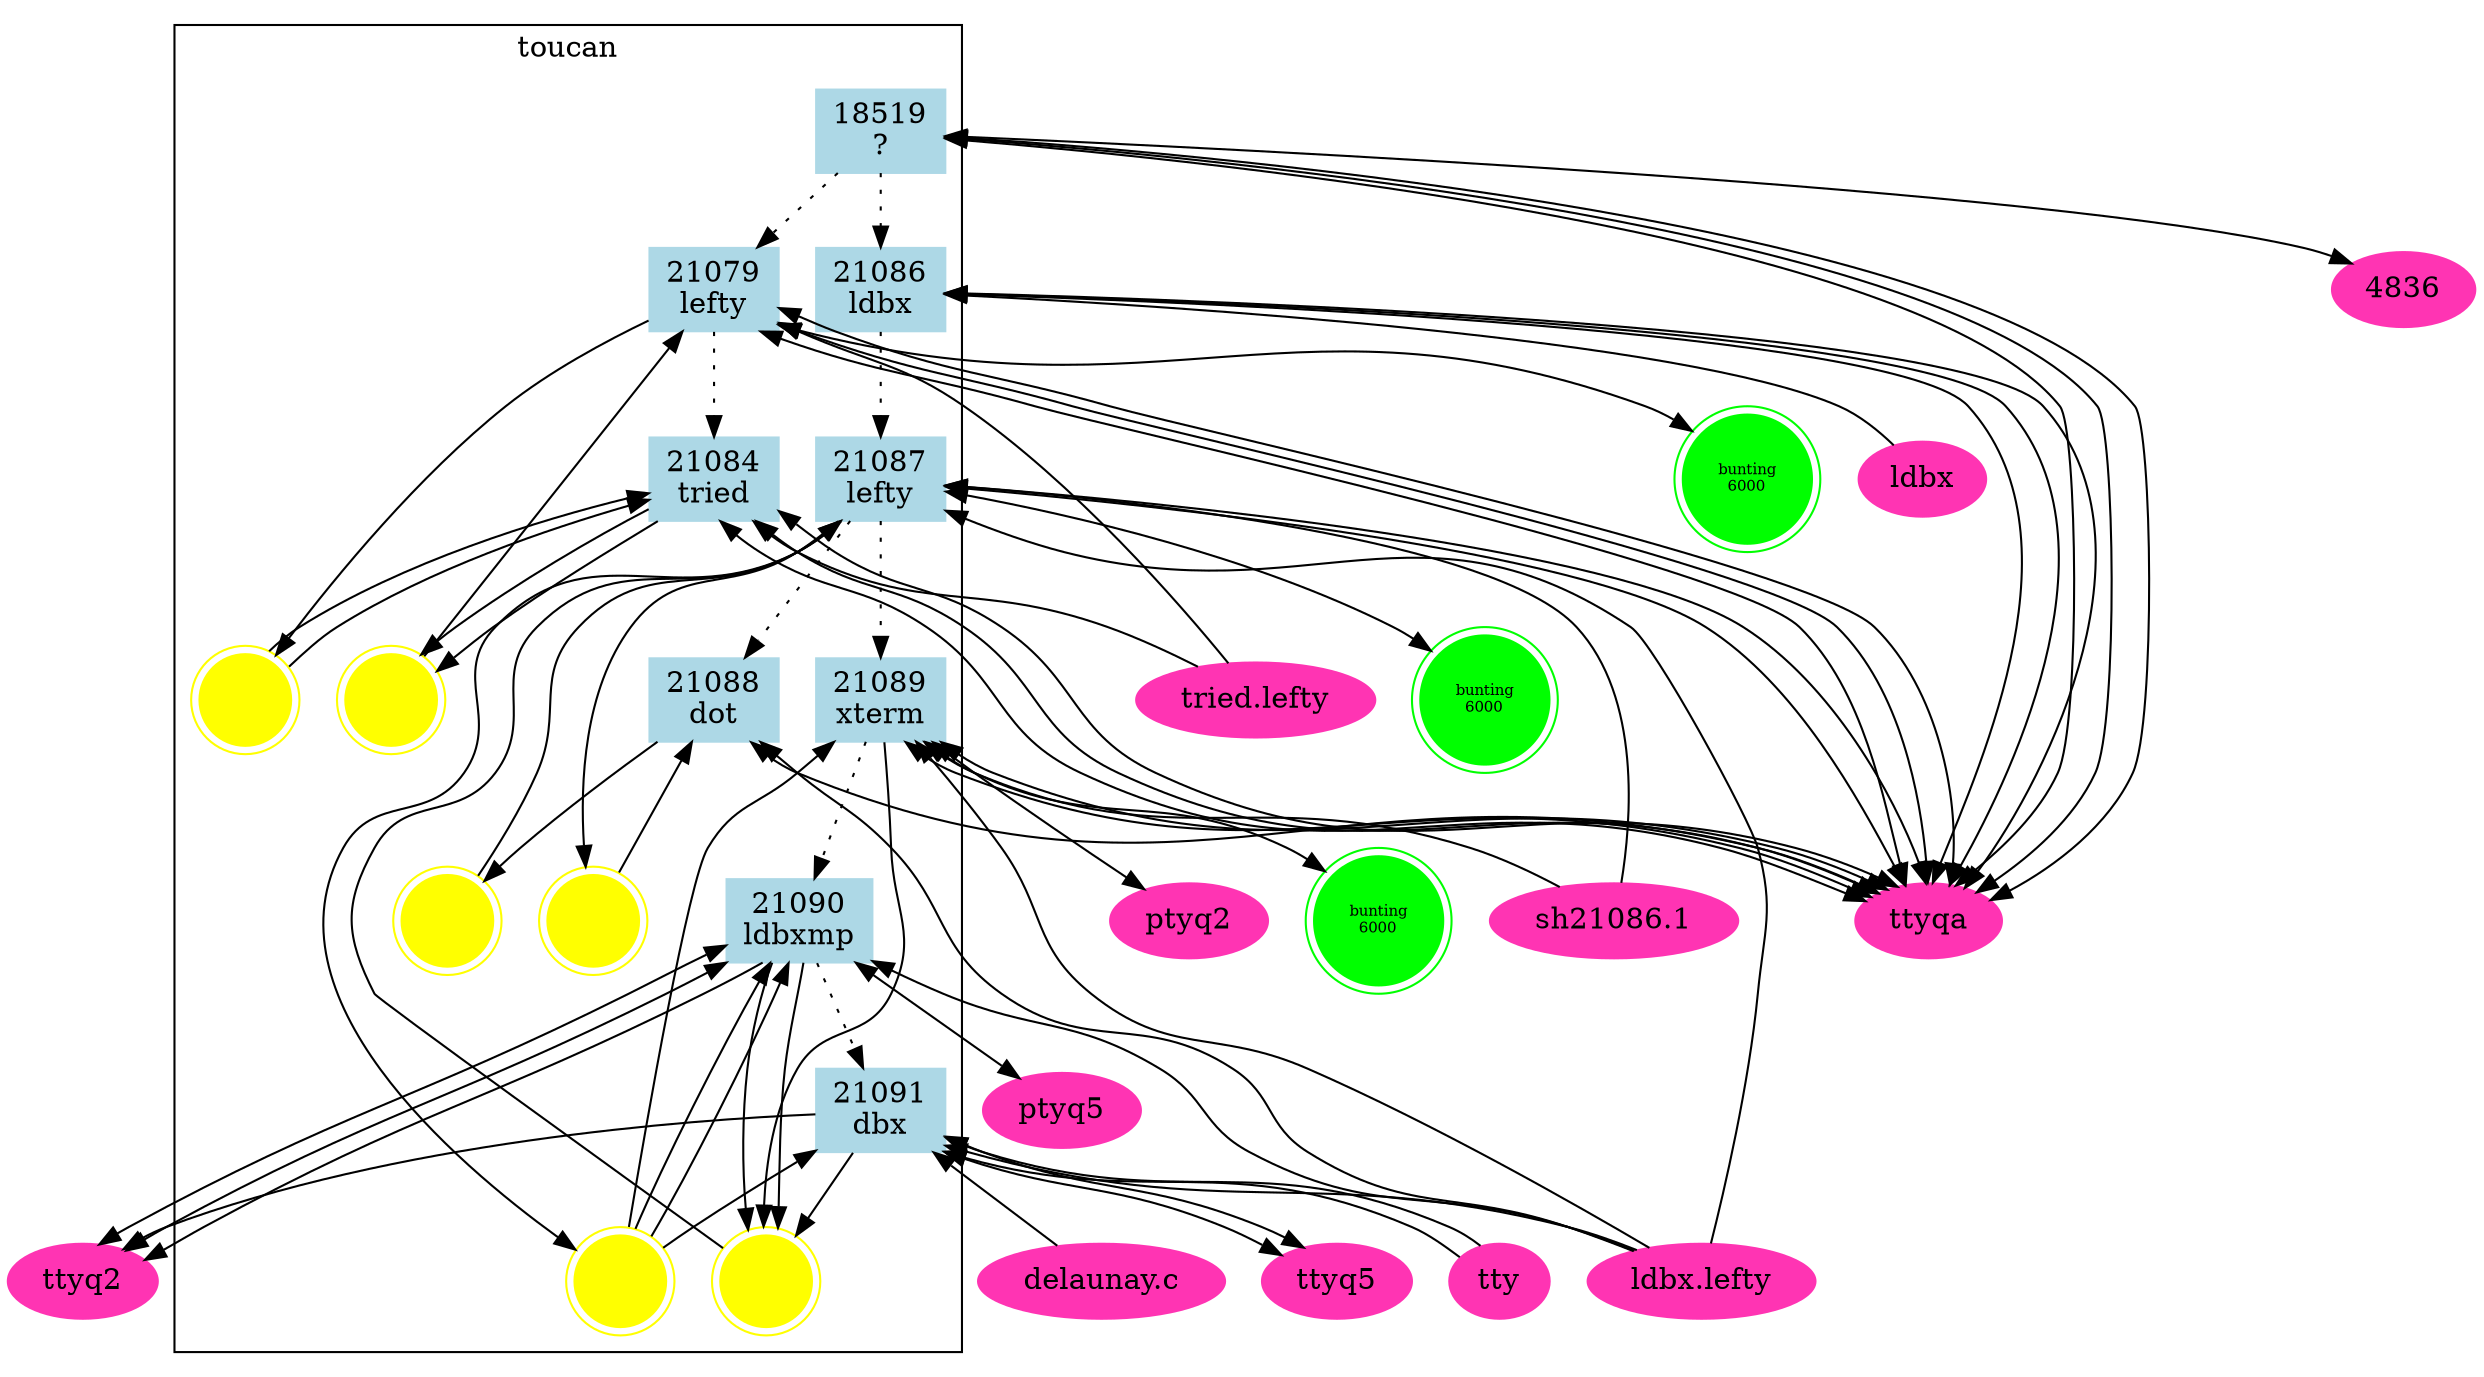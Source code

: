 digraph g {
	graph [fontsize=14, fontname="Times-Roman", fontcolor=black, color=black];
	node [label="\N", fontsize=14, fontname="Times-Roman", fontcolor=black, shape=box, color=black, width="0.5", style=filled];
	edge [fontsize=14, fontname="Times-Roman", fontcolor=black, color=black];
	graph [bb="0,0,1076,630"];
	subgraph cluster0 {
		graph [label=toucan,
			lp="235,610",
			bb="64,16,406,622"];
		n0 [label="18519\n?", color=lightblue, width="0.72", pos="372,570", height="0.56"];
		n448 [label="21079\nlefty", color=lightblue, width="0.72", pos="302,494", height="0.56"];
		n460 [label="", shape=doublecircle, color=yellow, width="0.61", pos="156,309", height="0.61"];
		n461 [label="", shape=doublecircle, color=yellow, width="0.61", pos="94,309", height="0.61"];
		n462 [label="21084\ntried", color=lightblue, width="0.72", pos="302,407", height="0.56"];
		n464 [label="21086\nldbx", color=lightblue, width="0.72", pos="372,494", height="0.56"];
		n468 [label="21087\nlefty", color=lightblue, width="0.72", pos="372,407", height="0.56"];
		n482 [label="", shape=doublecircle, color=yellow, width="0.61", pos="198,211", height="0.61"];
		n483 [label="", shape=doublecircle, color=yellow, width="0.61", pos="260,211", height="0.61"];
		n484 [label="21088\ndot", color=lightblue, width="0.72", pos="302,309", height="0.56"];
		n486 [label="", shape=doublecircle, color=yellow, width="0.61", pos="318,46", height="0.61"];
		n487 [label="", shape=doublecircle, color=yellow, width="0.61", pos="256,46", height="0.61"];
		n488 [label="21089\nxterm", color=lightblue, width="0.72", pos="372,309", height="0.56"];
		n503 [label="21090\nldbxmp", color=lightblue, width="0.81", pos="349,211", height="0.56"];
		n514 [label="21091\ndbx", color=lightblue, width="0.72", pos="372,124", height="0.56"];
		n0 -> n448 [style=dotted, pos="e,321,514 353,550 345,541 336,531 328,522"];
		n448 -> n460 [dir=back, pos="s,286,474 279,466 249,427 195,359 170,326"];
		n448 -> n461 [dir=forward, pos="e,104,329 276,491 242,476 236,463 207,438 161,395 144,385 110,337"];
		n448 -> n462 [style=dotted, pos="e,302,427 302,474 302,463 302,449 302,437"];
		n462 -> n460 [dir=forward, pos="e,168,328 276,396 251,383 214,362 183,340 181,338 178,336 176,334"];
		n462 -> n461 [dir=back, pos="s,276,402 266,400 227,390 164,370 116,340 111,337 107,333 103,329"];
		n462 -> n460 [dir=forward, pos="e,175,320 276,388 255,375 226,357 201,340 195,336 189,331 183,326"];
		n462 -> n461 [dir=back, pos="s,276,399 266,396 231,385 176,366 134,340 126,335 119,327 112,321"];
		n0 -> n464 [style=dotted, pos="e,372,514 372,550 372,542 372,533 372,524"];
		n464 -> n468 [style=dotted, pos="e,372,427 372,474 372,463 372,449 372,437"];
		n468 -> n482 [dir=back, pos="s,346,396 343,386 342,383 340,380 336,376 321,361 263,355 248,340 244,336 219,267 206,232"];
		n468 -> n483 [dir=forward, pos="e,255,233 346,388 344,384 342,380 337,376 311,353 287,369 267,340 248,311 249,270 253,243"];
		n468 -> n484 [style=dotted, pos="e,316,329 357,387 347,373 333,353 322,337"];
		n484 -> n483 [dir=back, pos="s,293,289 289,280 283,264 275,245 269,231"];
		n484 -> n482 [dir=forward, pos="e,214,227 280,289 265,276 246,258 229,242 226,240 224,237 221,235"];
		n468 -> n486 [dir=back, pos="s,346,400 343,390 342,385 342,381 336,376 326,367 230,349 220,340 200,319 217,302 202,278 191,258 176,262 167,242 157,216 156,20\
5 167,180 170,176 267,86 299,58"];
		n468 -> n487 [dir=forward, pos="e,241,63 346,400 340,390 346,383 336,376 333,373 201,342 198,340 180,319 200,303 187,278 178,258 164,261 156,242 147,216 148,206\
 156,180 164,155 208,102 234,71"];
		n468 -> n488 [style=dotted, pos="e,372,329 372,387 372,373 372,355 372,339"];
		n488 -> n486 [dir=forward, pos="e,322,68 378,289 381,276 385,258 387,242 391,214 400,204 387,180 375,155 352,167 337,144 334,138 328,104 324,78"];
		n488 -> n487 [dir=back, pos="s,350,289 343,281 330,267 317,251 311,242 297,216 302,206 291,180 285,163 280,160 274,144 264,113 266,104 259,72 259,70 259,69 2\
59,68"];
		n488 -> n503 [style=dotted, pos="e,354,231 367,289 364,275 359,257 356,241"];
		n503 -> n486 [dir=forward, pos="e,310,67 331,191 324,178 317,160 313,144 308,122 307,97 309,77"];
		n503 -> n487 [dir=back, pos="s,320,206 313,198 292,170 267,103 258,68"];
		n503 -> n514 [style=dotted, pos="e,367,144 354,191 357,180 361,166 364,154"];
		n514 -> n487 [dir=back, pos="s,346,107 337,101 322,91 304,79 287,68 283,65 279,62 274,59"];
		n514 -> n486 [dir=forward, pos="e,327,66 354,104 348,96 340,86 332,75"];
		n503 -> n486 [dir=forward, pos="e,324,68 347,191 342,178 335,160 331,144 327,122 325,97 324,78"];
		n503 -> n487 [dir=back, pos="s,326,191 321,182 301,148 281,93 267,65"];
	}
	n1 [label=4836, shape=ellipse, color=maroon1, width="0.75", pos="1049,494", height="0.50"];
	n2 [label=ttyqa, shape=ellipse, color=maroon1, width="0.75", pos="828,211", height="0.50"];
	n449 [label="tried.lefty", shape=ellipse, color=maroon1, width="1.11", pos="530,309", height="0.50"];
	n454 [label="bunting\n6000", fontsize=7, shape=doublecircle, color=green, width="0.86", pos="757,407", height="0.86"];
	n466 [label=ldbx, shape=ellipse, color=maroon1, width="0.69", pos="831,407", height="0.50"];
	n469 [label="sh21086.1", shape=ellipse, color=maroon1, width="1.17", pos="690,211", height="0.50"];
	n474 [label="bunting\n6000", fontsize=7, shape=doublecircle, color=green, width="0.86", pos="619,309", height="0.86"];
	n479 [label="ldbx.lefty", shape=ellipse, color=maroon1, width="1.08", pos="689,46", height="0.50"];
	n496 [label="bunting\n6000", fontsize=7, shape=doublecircle, color=green, width="0.86", pos="599,211", height="0.86"];
	n500 [label=ptyq2, shape=ellipse, color=maroon1, width="0.81", pos="521,211", height="0.50"];
	n505 [label=ttyq2, shape=ellipse, color=maroon1, width="0.78", pos="28,46", height="0.50"];
	n512 [label=ptyq5, shape=ellipse, color=maroon1, width="0.81", pos="445,124", height="0.50"];
	n513 [label=ttyq5, shape=ellipse, color=maroon1, width="0.78", pos="544,46", height="0.50"];
	n518 [label=tty, shape=ellipse, color=maroon1, width="0.58", pos="611,46", height="0.50"];
	n526 [label="delaunay.c", shape=ellipse, color=maroon1, width="1.17", pos="456,46", height="0.50"];
	n0 -> n1 [dir=both, pos="s,398,569 e,1028,506 408,569 526,563 894,545 1008,514 1012,513 1015,512 1019,510"];
	n0 -> n2 [dir=both, pos="s,398,567 e,841,227 408,566 515,553 826,514 887,438 931,382 917,342 888,278 880,260 864,244 849,233"];
	n0 -> n2 [dir=both, pos="s,398,568 e,849,222 408,567 518,555 842,516 905,438 949,382 935,342 906,278 896,257 875,239 858,227"];
	n0 -> n2 [dir=both, pos="s,398,568 e,853,218 408,567 521,558 859,518 923,438 967,382 953,342 924,278 913,253 886,233 862,222"];
	n448 -> n2 [dir=both, pos="s,323,474 e,816,227 332,469 351,461 385,454 399,450 480,425 702,398 763,340 792,312 803,266 813,237"];
	n448 -> n2 [dir=both, pos="s,328,491 e,826,229 336,484 338,481 338,477 342,474 356,463 401,455 417,450 498,425 720,398 781,340 809,313 820,268 825,239"];
	n448 -> n2 [dir=both, pos="s,328,493 e,838,228 338,493 344,492 348,491 350,490 357,485 354,479 360,474 374,463 419,455 435,450 516,425 738,398 799,340 827,\
313 838,267 839,238"];
	n448 -> n449 [dir=back, pos="s,328,480 337,475 338,475 338,474 339,474 370,457 380,458 407,438 453,404 496,353 517,326"];
	n448 -> n454 [dir=both, pos="s,328,477 e,733,427 338,474 499,426 558,494 712,438 716,436 720,434 724,432"];
	n462 -> n2 [dir=both, pos="s,304,387 e,801,212 311,380 313,378 314,377 316,376 319,373 320,373 323,372 352,356 362,357 389,340 426,316 424,295 463,278 589,\
220 640,276 769,229 778,225 780,221 792,216"];
	n462 -> n2 [dir=both, pos="s,321,387 e,803,218 329,380 331,379 332,377 334,376 337,373 338,373 341,372 370,356 380,357 407,340 444,316 442,295 481,278 607,\
220 658,276 787,229 791,227 793,226 795,224"];
	n462 -> n2 [dir=both, pos="s,328,396 e,811,225 336,389 341,385 347,380 352,376 355,373 356,373 359,372 388,356 398,357 425,340 462,316 460,295 499,278 622,\
221 673,273 801,229"];
	n462 -> n449 [dir=back, pos="s,321,387 329,381 332,379 335,377 337,376 394,346 417,364 476,340 487,335 498,329 507,324"];
	n464 -> n2 [dir=both, pos="s,372,474 e,830,229 382,471 459,452 813,474 847,438 897,383 854,286 834,238"];
	n464 -> n2 [dir=both, pos="s,390,474 e,839,228 400,471 477,452 831,474 865,438 916,382 871,283 844,237"];
	n464 -> n2 [dir=both, pos="s,398,481 e,845,225 406,475 407,475 407,474 408,474 456,450 847,476 883,438 936,381 886,277 851,233"];
	n464 -> n466 [dir=back, pos="s,382,474 391,469 477,425 716,474 797,438 805,434 812,428 818,422"];
	n468 -> n2 [dir=both, pos="s,373,387 e,815,227 379,378 380,377 380,376 381,376 384,374 580,356 582,356 599,354 603,353 619,352 665,346 682,362 721,340 763,\
316 792,266 810,236"];
	n468 -> n2 [dir=both, pos="s,391,387 e,826,229 397,378 398,377 398,376 399,376 402,374 598,356 600,356 617,354 621,353 637,352 683,346 700,362 739,340 779,\
317 809,269 822,239"];
	n468 -> n469 [dir=back, pos="s,378,387 383,378 384,377 384,377 385,376 410,357 637,360 659,340 691,311 693,257 692,229"];
	n468 -> n474 [dir=both, pos="s,375,387 e,596,330 380,378 381,377 381,377 382,376 449,317 498,376 579,340 582,339 585,337 588,336"];
	n468 -> n479 [dir=back, pos="s,380,387 386,379 387,378 388,377 389,376 399,369 430,369 441,368 455,366 676,347 687,340 698,332 738,254 741,242 748,215 747,20\
7 741,180 733,136 711,89 698,64"];
	n484 -> n2 [dir=both, pos="s,320,289 e,805,221 328,283 331,281 334,280 337,278 503,206 565,280 741,242 759,238 779,231 796,225"];
	n484 -> n479 [dir=back, pos="s,322,289 329,282 331,280 332,279 334,278 357,260 367,261 387,242 413,218 409,201 436,180 468,155 486,167 517,144 536,130 532,11\
7 550,104 590,75 608,85 651,64 655,62 658,60 660,58"];
	n488 -> n2 [dir=both, pos="s,366,289 e,803,219 371,280 372,279 372,279 373,278 436,227 654,259 732,242 753,237 776,229 794,222"];
	n488 -> n469 [dir=back, pos="s,375,289 380,280 381,279 381,279 382,278 471,203 531,280 639,242 649,238 660,232 669,227"];
	n488 -> n2 [dir=both, pos="s,384,289 e,807,223 389,280 390,279 390,279 391,278 454,227 672,259 750,242 766,238 783,232 797,227"];
	n488 -> n479 [dir=back, pos="s,380,289 385,280 390,272 396,264 403,258 409,253 412,252 418,250 423,247 436,245 440,242 467,221 458,202 483,180 510,156 524,16\
2 554,144 597,118 644,82 669,62"];
	n488 -> n496 [dir=both, pos="s,375,289 e,576,232 380,280 381,279 381,279 382,278 442,224 487,275 559,242 562,241 565,239 568,238"];
	n488 -> n500 [dir=both, pos="s,376,289 e,503,225 380,280 381,279 381,279 382,278 414,245 438,263 478,242 484,239 490,235 495,231"];
	n503 -> n479 [dir=back, pos="s,360,191 365,182 366,181 366,181 367,180 409,146 437,171 483,144 506,130 504,117 526,104 582,71 604,83 662,59"];
	n503 -> n505 [dir=both, pos="s,320,210 e,36,63 310,209 302,209 296,209 295,208 282,200 286,189 273,180 186,108 142,121 45,68"];
	n503 -> n505 [dir=both, pos="s,320,209 e,47,59 311,204 301,196 302,187 291,180 203,108 159,121 56,64"];
	n503 -> n505 [dir=forward, pos="e,54,53 320,194 318,190 315,185 309,180 219,106 175,122 73,64 70,62 66,60 63,58"];
	n503 -> n512 [dir=both, pos="s,354,191 e,424,136 358,181 358,181 359,180 359,180 363,174 392,156 415,141"];
	n514 -> n479 [dir=back, pos="s,382,104 391,98 480,40 533,99 641,68 648,66 656,63 663,59"];
	n514 -> n505 [dir=forward, pos="e,46,60 346,104 228,55 180,113 60,68 58,67 57,67 55,66"];
	n514 -> n518 [dir=back, pos="s,373,104 381,98 449,54 493,102 572,68 579,65 587,60 593,55"];
	n514 -> n513 [dir=both, pos="s,373,104 e,520,56 381,98 421,70 448,89 498,68 503,66 507,64 511,61"];
	n514 -> n513 [dir=both, pos="s,391,104 e,529,61 399,98 439,70 466,89 516,68 517,67 519,67 520,66"];
	n514 -> n518 [dir=back, pos="s,391,104 399,98 467,54 511,102 590,68 594,66 598,64 601,62"];
	n514 -> n526 [dir=back, pos="s,382,104 389,96 402,82 418,69 432,61"];
}
